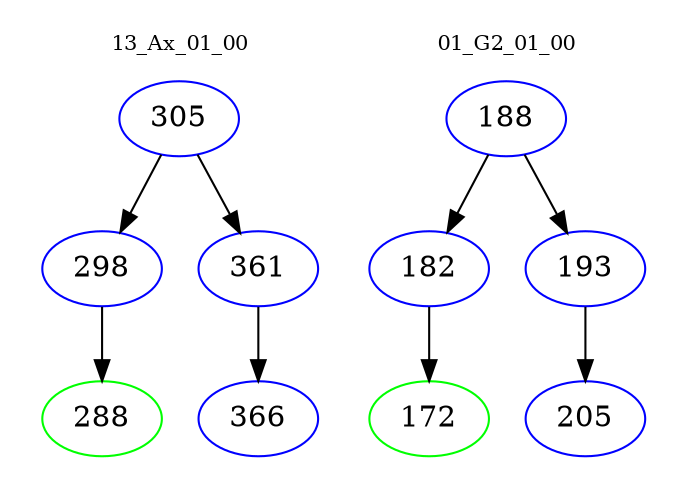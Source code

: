 digraph{
subgraph cluster_0 {
color = white
label = "13_Ax_01_00";
fontsize=10;
T0_305 [label="305", color="blue"]
T0_305 -> T0_298 [color="black"]
T0_298 [label="298", color="blue"]
T0_298 -> T0_288 [color="black"]
T0_288 [label="288", color="green"]
T0_305 -> T0_361 [color="black"]
T0_361 [label="361", color="blue"]
T0_361 -> T0_366 [color="black"]
T0_366 [label="366", color="blue"]
}
subgraph cluster_1 {
color = white
label = "01_G2_01_00";
fontsize=10;
T1_188 [label="188", color="blue"]
T1_188 -> T1_182 [color="black"]
T1_182 [label="182", color="blue"]
T1_182 -> T1_172 [color="black"]
T1_172 [label="172", color="green"]
T1_188 -> T1_193 [color="black"]
T1_193 [label="193", color="blue"]
T1_193 -> T1_205 [color="black"]
T1_205 [label="205", color="blue"]
}
}
